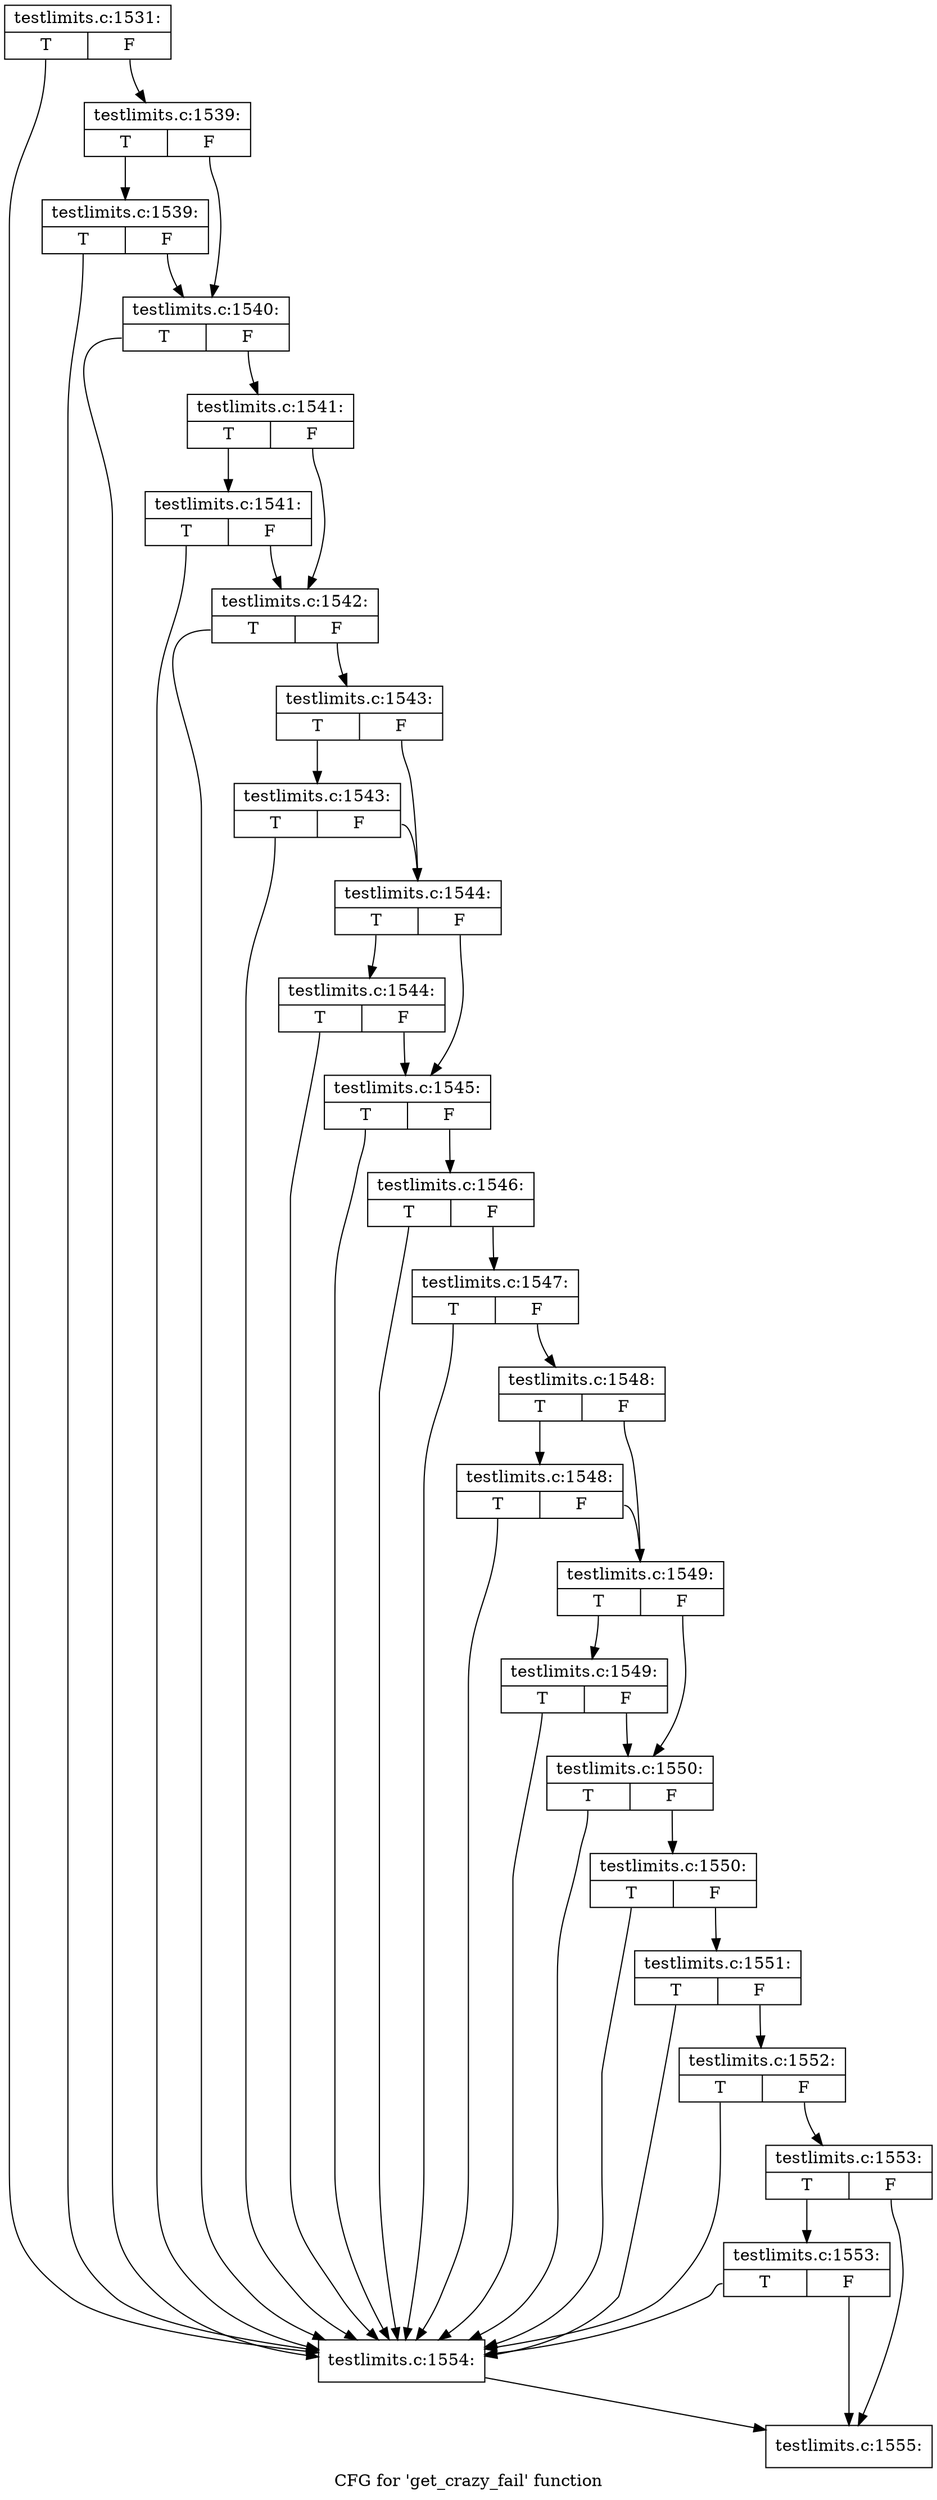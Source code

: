 digraph "CFG for 'get_crazy_fail' function" {
	label="CFG for 'get_crazy_fail' function";

	Node0x4c33530 [shape=record,label="{testlimits.c:1531:|{<s0>T|<s1>F}}"];
	Node0x4c33530:s0 -> Node0x4c3a340;
	Node0x4c33530:s1 -> Node0x4c3d6c0;
	Node0x4c3d6c0 [shape=record,label="{testlimits.c:1539:|{<s0>T|<s1>F}}"];
	Node0x4c3d6c0:s0 -> Node0x4c3d9e0;
	Node0x4c3d6c0:s1 -> Node0x4c3d640;
	Node0x4c3d9e0 [shape=record,label="{testlimits.c:1539:|{<s0>T|<s1>F}}"];
	Node0x4c3d9e0:s0 -> Node0x4c3a340;
	Node0x4c3d9e0:s1 -> Node0x4c3d640;
	Node0x4c3d640 [shape=record,label="{testlimits.c:1540:|{<s0>T|<s1>F}}"];
	Node0x4c3d640:s0 -> Node0x4c3a340;
	Node0x4c3d640:s1 -> Node0x4c3d5c0;
	Node0x4c3d5c0 [shape=record,label="{testlimits.c:1541:|{<s0>T|<s1>F}}"];
	Node0x4c3d5c0:s0 -> Node0x4c3e120;
	Node0x4c3d5c0:s1 -> Node0x4c3d540;
	Node0x4c3e120 [shape=record,label="{testlimits.c:1541:|{<s0>T|<s1>F}}"];
	Node0x4c3e120:s0 -> Node0x4c3a340;
	Node0x4c3e120:s1 -> Node0x4c3d540;
	Node0x4c3d540 [shape=record,label="{testlimits.c:1542:|{<s0>T|<s1>F}}"];
	Node0x4c3d540:s0 -> Node0x4c3a340;
	Node0x4c3d540:s1 -> Node0x4c3d4c0;
	Node0x4c3d4c0 [shape=record,label="{testlimits.c:1543:|{<s0>T|<s1>F}}"];
	Node0x4c3d4c0:s0 -> Node0x4c3e860;
	Node0x4c3d4c0:s1 -> Node0x4c3d440;
	Node0x4c3e860 [shape=record,label="{testlimits.c:1543:|{<s0>T|<s1>F}}"];
	Node0x4c3e860:s0 -> Node0x4c3a340;
	Node0x4c3e860:s1 -> Node0x4c3d440;
	Node0x4c3d440 [shape=record,label="{testlimits.c:1544:|{<s0>T|<s1>F}}"];
	Node0x4c3d440:s0 -> Node0x4c3ed60;
	Node0x4c3d440:s1 -> Node0x4c3d3c0;
	Node0x4c3ed60 [shape=record,label="{testlimits.c:1544:|{<s0>T|<s1>F}}"];
	Node0x4c3ed60:s0 -> Node0x4c3a340;
	Node0x4c3ed60:s1 -> Node0x4c3d3c0;
	Node0x4c3d3c0 [shape=record,label="{testlimits.c:1545:|{<s0>T|<s1>F}}"];
	Node0x4c3d3c0:s0 -> Node0x4c3a340;
	Node0x4c3d3c0:s1 -> Node0x4c3d340;
	Node0x4c3d340 [shape=record,label="{testlimits.c:1546:|{<s0>T|<s1>F}}"];
	Node0x4c3d340:s0 -> Node0x4c3a340;
	Node0x4c3d340:s1 -> Node0x4c3d2c0;
	Node0x4c3d2c0 [shape=record,label="{testlimits.c:1547:|{<s0>T|<s1>F}}"];
	Node0x4c3d2c0:s0 -> Node0x4c3a340;
	Node0x4c3d2c0:s1 -> Node0x4c3d240;
	Node0x4c3d240 [shape=record,label="{testlimits.c:1548:|{<s0>T|<s1>F}}"];
	Node0x4c3d240:s0 -> Node0x4c3f920;
	Node0x4c3d240:s1 -> Node0x4c3d1c0;
	Node0x4c3f920 [shape=record,label="{testlimits.c:1548:|{<s0>T|<s1>F}}"];
	Node0x4c3f920:s0 -> Node0x4c3a340;
	Node0x4c3f920:s1 -> Node0x4c3d1c0;
	Node0x4c3d1c0 [shape=record,label="{testlimits.c:1549:|{<s0>T|<s1>F}}"];
	Node0x4c3d1c0:s0 -> Node0x4c3fe20;
	Node0x4c3d1c0:s1 -> Node0x4c3d170;
	Node0x4c3fe20 [shape=record,label="{testlimits.c:1549:|{<s0>T|<s1>F}}"];
	Node0x4c3fe20:s0 -> Node0x4c3a340;
	Node0x4c3fe20:s1 -> Node0x4c3d170;
	Node0x4c3d170 [shape=record,label="{testlimits.c:1550:|{<s0>T|<s1>F}}"];
	Node0x4c3d170:s0 -> Node0x4c3a340;
	Node0x4c3d170:s1 -> Node0x4c3a560;
	Node0x4c3a560 [shape=record,label="{testlimits.c:1550:|{<s0>T|<s1>F}}"];
	Node0x4c3a560:s0 -> Node0x4c3a340;
	Node0x4c3a560:s1 -> Node0x4c3a4e0;
	Node0x4c3a4e0 [shape=record,label="{testlimits.c:1551:|{<s0>T|<s1>F}}"];
	Node0x4c3a4e0:s0 -> Node0x4c3a340;
	Node0x4c3a4e0:s1 -> Node0x4c3a460;
	Node0x4c3a460 [shape=record,label="{testlimits.c:1552:|{<s0>T|<s1>F}}"];
	Node0x4c3a460:s0 -> Node0x4c3a340;
	Node0x4c3a460:s1 -> Node0x4c3a3e0;
	Node0x4c3a3e0 [shape=record,label="{testlimits.c:1553:|{<s0>T|<s1>F}}"];
	Node0x4c3a3e0:s0 -> Node0x4c40c20;
	Node0x4c3a3e0:s1 -> Node0x4c3a390;
	Node0x4c40c20 [shape=record,label="{testlimits.c:1553:|{<s0>T|<s1>F}}"];
	Node0x4c40c20:s0 -> Node0x4c3a340;
	Node0x4c40c20:s1 -> Node0x4c3a390;
	Node0x4c3a340 [shape=record,label="{testlimits.c:1554:}"];
	Node0x4c3a340 -> Node0x4c3a390;
	Node0x4c3a390 [shape=record,label="{testlimits.c:1555:}"];
}

